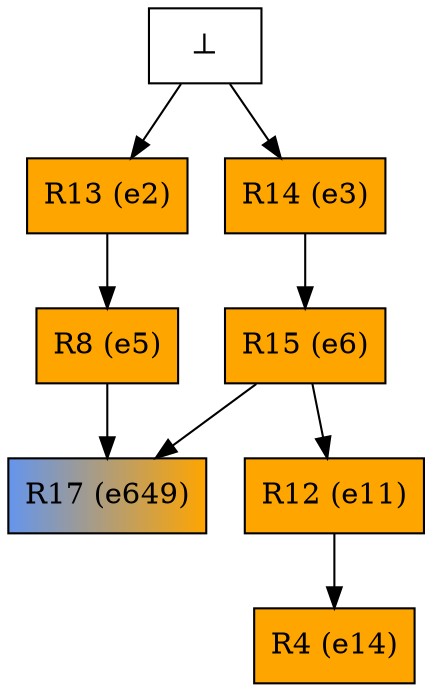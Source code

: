 digraph test {
  e2 -> e5;
  e3 -> e6;
  e6 -> e11;
  e11 -> e14;
  e5 -> e649;
  e6 -> e649;
  e0 -> e2;
  e0 -> e3;
  e2 [color="black" fillcolor="orange:orange" label="R13 (e2)" shape=box style=filled];
  e3 [color="black" fillcolor="orange:orange" label="R14 (e3)" shape=box style=filled];
  e5 [color="black" fillcolor="orange:orange" label="R8 (e5)" shape=box style=filled];
  e6 [color="black" fillcolor="orange:orange" label="R15 (e6)" shape=box style=filled];
  e11 [color="black" fillcolor="orange:orange" label="R12 (e11)" shape=box style=filled];
  e14 [color="black" fillcolor="orange:orange" label="R4 (e14)" shape=box style=filled];
  e649 [color="black" fillcolor="cornflowerblue:orange" label="R17 (e649)" shape=box style=filled];
  e0 [fillcolor="white" label="⊥" shape=box style=filled];
}
